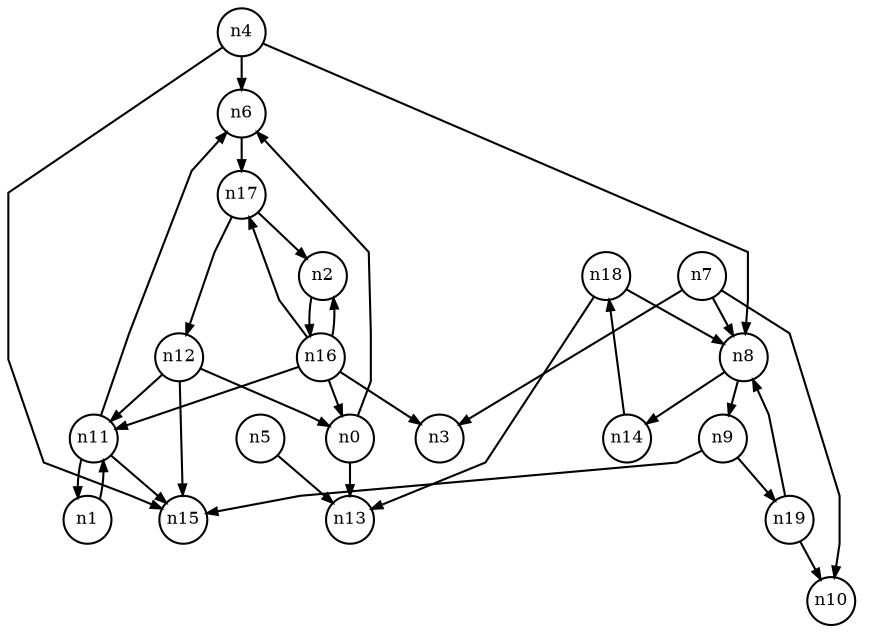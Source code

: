 digraph G{
splines=polyline;
ranksep=0.22;
nodesep=0.22;
nodesize=0.16;
fontsize=8
edge [arrowsize=0.5]
node [fontsize=8 shape=circle width=0.32 fixedsize=shape];

n6 -> n17
n0 -> n6
n0 -> n13
n11 -> n6
n11 -> n15
n11 -> n1
n1 -> n11
n16 -> n0
n16 -> n3
n16 -> n11
n16 -> n17
n16 -> n2
n2 -> n16
n4 -> n6
n4 -> n8
n4 -> n15
n8 -> n14
n8 -> n9
n5 -> n13
n7 -> n3
n7 -> n8
n7 -> n10
n14 -> n18
n9 -> n15
n9 -> n19
n19 -> n8
n19 -> n10
n12 -> n0
n12 -> n11
n12 -> n15
n18 -> n13
n18 -> n8
n17 -> n12
n17 -> n2
}
